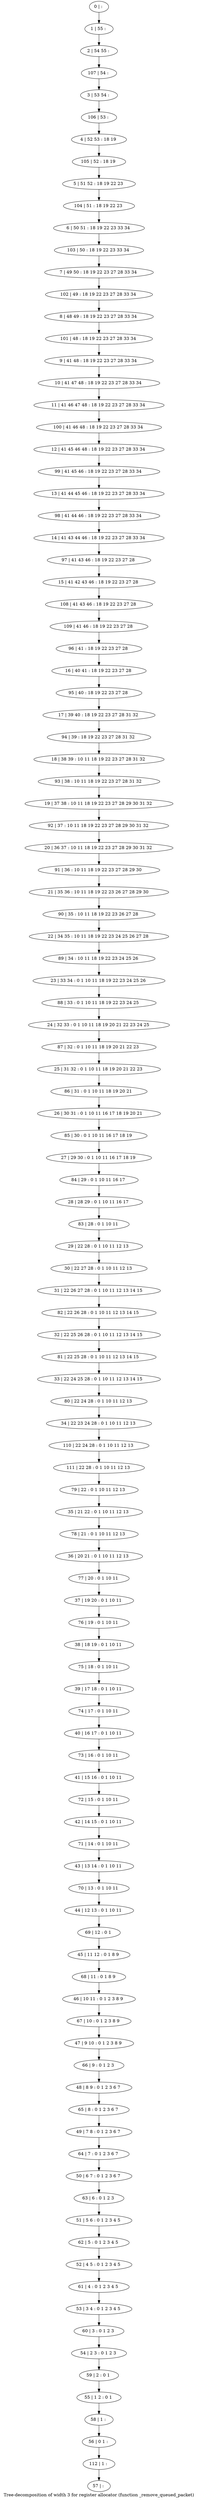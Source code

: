digraph G {
graph [label="Tree-decomposition of width 3 for register allocator (function _remove_queued_packet)"]
0[label="0 | : "];
1[label="1 | 55 : "];
2[label="2 | 54 55 : "];
3[label="3 | 53 54 : "];
4[label="4 | 52 53 : 18 19 "];
5[label="5 | 51 52 : 18 19 22 23 "];
6[label="6 | 50 51 : 18 19 22 23 33 34 "];
7[label="7 | 49 50 : 18 19 22 23 27 28 33 34 "];
8[label="8 | 48 49 : 18 19 22 23 27 28 33 34 "];
9[label="9 | 41 48 : 18 19 22 23 27 28 33 34 "];
10[label="10 | 41 47 48 : 18 19 22 23 27 28 33 34 "];
11[label="11 | 41 46 47 48 : 18 19 22 23 27 28 33 34 "];
12[label="12 | 41 45 46 48 : 18 19 22 23 27 28 33 34 "];
13[label="13 | 41 44 45 46 : 18 19 22 23 27 28 33 34 "];
14[label="14 | 41 43 44 46 : 18 19 22 23 27 28 33 34 "];
15[label="15 | 41 42 43 46 : 18 19 22 23 27 28 "];
16[label="16 | 40 41 : 18 19 22 23 27 28 "];
17[label="17 | 39 40 : 18 19 22 23 27 28 31 32 "];
18[label="18 | 38 39 : 10 11 18 19 22 23 27 28 31 32 "];
19[label="19 | 37 38 : 10 11 18 19 22 23 27 28 29 30 31 32 "];
20[label="20 | 36 37 : 10 11 18 19 22 23 27 28 29 30 31 32 "];
21[label="21 | 35 36 : 10 11 18 19 22 23 26 27 28 29 30 "];
22[label="22 | 34 35 : 10 11 18 19 22 23 24 25 26 27 28 "];
23[label="23 | 33 34 : 0 1 10 11 18 19 22 23 24 25 26 "];
24[label="24 | 32 33 : 0 1 10 11 18 19 20 21 22 23 24 25 "];
25[label="25 | 31 32 : 0 1 10 11 18 19 20 21 22 23 "];
26[label="26 | 30 31 : 0 1 10 11 16 17 18 19 20 21 "];
27[label="27 | 29 30 : 0 1 10 11 16 17 18 19 "];
28[label="28 | 28 29 : 0 1 10 11 16 17 "];
29[label="29 | 22 28 : 0 1 10 11 12 13 "];
30[label="30 | 22 27 28 : 0 1 10 11 12 13 "];
31[label="31 | 22 26 27 28 : 0 1 10 11 12 13 14 15 "];
32[label="32 | 22 25 26 28 : 0 1 10 11 12 13 14 15 "];
33[label="33 | 22 24 25 28 : 0 1 10 11 12 13 14 15 "];
34[label="34 | 22 23 24 28 : 0 1 10 11 12 13 "];
35[label="35 | 21 22 : 0 1 10 11 12 13 "];
36[label="36 | 20 21 : 0 1 10 11 12 13 "];
37[label="37 | 19 20 : 0 1 10 11 "];
38[label="38 | 18 19 : 0 1 10 11 "];
39[label="39 | 17 18 : 0 1 10 11 "];
40[label="40 | 16 17 : 0 1 10 11 "];
41[label="41 | 15 16 : 0 1 10 11 "];
42[label="42 | 14 15 : 0 1 10 11 "];
43[label="43 | 13 14 : 0 1 10 11 "];
44[label="44 | 12 13 : 0 1 10 11 "];
45[label="45 | 11 12 : 0 1 8 9 "];
46[label="46 | 10 11 : 0 1 2 3 8 9 "];
47[label="47 | 9 10 : 0 1 2 3 8 9 "];
48[label="48 | 8 9 : 0 1 2 3 6 7 "];
49[label="49 | 7 8 : 0 1 2 3 6 7 "];
50[label="50 | 6 7 : 0 1 2 3 6 7 "];
51[label="51 | 5 6 : 0 1 2 3 4 5 "];
52[label="52 | 4 5 : 0 1 2 3 4 5 "];
53[label="53 | 3 4 : 0 1 2 3 4 5 "];
54[label="54 | 2 3 : 0 1 2 3 "];
55[label="55 | 1 2 : 0 1 "];
56[label="56 | 0 1 : "];
57[label="57 | : "];
58[label="58 | 1 : "];
59[label="59 | 2 : 0 1 "];
60[label="60 | 3 : 0 1 2 3 "];
61[label="61 | 4 : 0 1 2 3 4 5 "];
62[label="62 | 5 : 0 1 2 3 4 5 "];
63[label="63 | 6 : 0 1 2 3 "];
64[label="64 | 7 : 0 1 2 3 6 7 "];
65[label="65 | 8 : 0 1 2 3 6 7 "];
66[label="66 | 9 : 0 1 2 3 "];
67[label="67 | 10 : 0 1 2 3 8 9 "];
68[label="68 | 11 : 0 1 8 9 "];
69[label="69 | 12 : 0 1 "];
70[label="70 | 13 : 0 1 10 11 "];
71[label="71 | 14 : 0 1 10 11 "];
72[label="72 | 15 : 0 1 10 11 "];
73[label="73 | 16 : 0 1 10 11 "];
74[label="74 | 17 : 0 1 10 11 "];
75[label="75 | 18 : 0 1 10 11 "];
76[label="76 | 19 : 0 1 10 11 "];
77[label="77 | 20 : 0 1 10 11 "];
78[label="78 | 21 : 0 1 10 11 12 13 "];
79[label="79 | 22 : 0 1 10 11 12 13 "];
80[label="80 | 22 24 28 : 0 1 10 11 12 13 "];
81[label="81 | 22 25 28 : 0 1 10 11 12 13 14 15 "];
82[label="82 | 22 26 28 : 0 1 10 11 12 13 14 15 "];
83[label="83 | 28 : 0 1 10 11 "];
84[label="84 | 29 : 0 1 10 11 16 17 "];
85[label="85 | 30 : 0 1 10 11 16 17 18 19 "];
86[label="86 | 31 : 0 1 10 11 18 19 20 21 "];
87[label="87 | 32 : 0 1 10 11 18 19 20 21 22 23 "];
88[label="88 | 33 : 0 1 10 11 18 19 22 23 24 25 "];
89[label="89 | 34 : 10 11 18 19 22 23 24 25 26 "];
90[label="90 | 35 : 10 11 18 19 22 23 26 27 28 "];
91[label="91 | 36 : 10 11 18 19 22 23 27 28 29 30 "];
92[label="92 | 37 : 10 11 18 19 22 23 27 28 29 30 31 32 "];
93[label="93 | 38 : 10 11 18 19 22 23 27 28 31 32 "];
94[label="94 | 39 : 18 19 22 23 27 28 31 32 "];
95[label="95 | 40 : 18 19 22 23 27 28 "];
96[label="96 | 41 : 18 19 22 23 27 28 "];
97[label="97 | 41 43 46 : 18 19 22 23 27 28 "];
98[label="98 | 41 44 46 : 18 19 22 23 27 28 33 34 "];
99[label="99 | 41 45 46 : 18 19 22 23 27 28 33 34 "];
100[label="100 | 41 46 48 : 18 19 22 23 27 28 33 34 "];
101[label="101 | 48 : 18 19 22 23 27 28 33 34 "];
102[label="102 | 49 : 18 19 22 23 27 28 33 34 "];
103[label="103 | 50 : 18 19 22 23 33 34 "];
104[label="104 | 51 : 18 19 22 23 "];
105[label="105 | 52 : 18 19 "];
106[label="106 | 53 : "];
107[label="107 | 54 : "];
108[label="108 | 41 43 46 : 18 19 22 23 27 28 "];
109[label="109 | 41 46 : 18 19 22 23 27 28 "];
110[label="110 | 22 24 28 : 0 1 10 11 12 13 "];
111[label="111 | 22 28 : 0 1 10 11 12 13 "];
112[label="112 | 1 : "];
0->1 ;
1->2 ;
9->10 ;
10->11 ;
29->30 ;
30->31 ;
58->56 ;
55->58 ;
59->55 ;
54->59 ;
60->54 ;
53->60 ;
61->53 ;
52->61 ;
62->52 ;
51->62 ;
63->51 ;
50->63 ;
64->50 ;
49->64 ;
65->49 ;
48->65 ;
66->48 ;
47->66 ;
67->47 ;
46->67 ;
68->46 ;
45->68 ;
69->45 ;
44->69 ;
70->44 ;
43->70 ;
71->43 ;
42->71 ;
72->42 ;
41->72 ;
73->41 ;
40->73 ;
74->40 ;
39->74 ;
75->39 ;
38->75 ;
76->38 ;
37->76 ;
77->37 ;
36->77 ;
78->36 ;
35->78 ;
79->35 ;
80->34 ;
33->80 ;
81->33 ;
32->81 ;
82->32 ;
31->82 ;
83->29 ;
28->83 ;
84->28 ;
27->84 ;
85->27 ;
26->85 ;
86->26 ;
25->86 ;
87->25 ;
24->87 ;
88->24 ;
23->88 ;
89->23 ;
22->89 ;
90->22 ;
21->90 ;
91->21 ;
20->91 ;
92->20 ;
19->92 ;
93->19 ;
18->93 ;
94->18 ;
17->94 ;
95->17 ;
16->95 ;
96->16 ;
97->15 ;
14->97 ;
98->14 ;
13->98 ;
99->13 ;
12->99 ;
100->12 ;
11->100 ;
101->9 ;
8->101 ;
102->8 ;
7->102 ;
103->7 ;
6->103 ;
104->6 ;
5->104 ;
105->5 ;
4->105 ;
106->4 ;
3->106 ;
107->3 ;
2->107 ;
15->108 ;
109->96 ;
108->109 ;
34->110 ;
111->79 ;
110->111 ;
112->57 ;
56->112 ;
}
